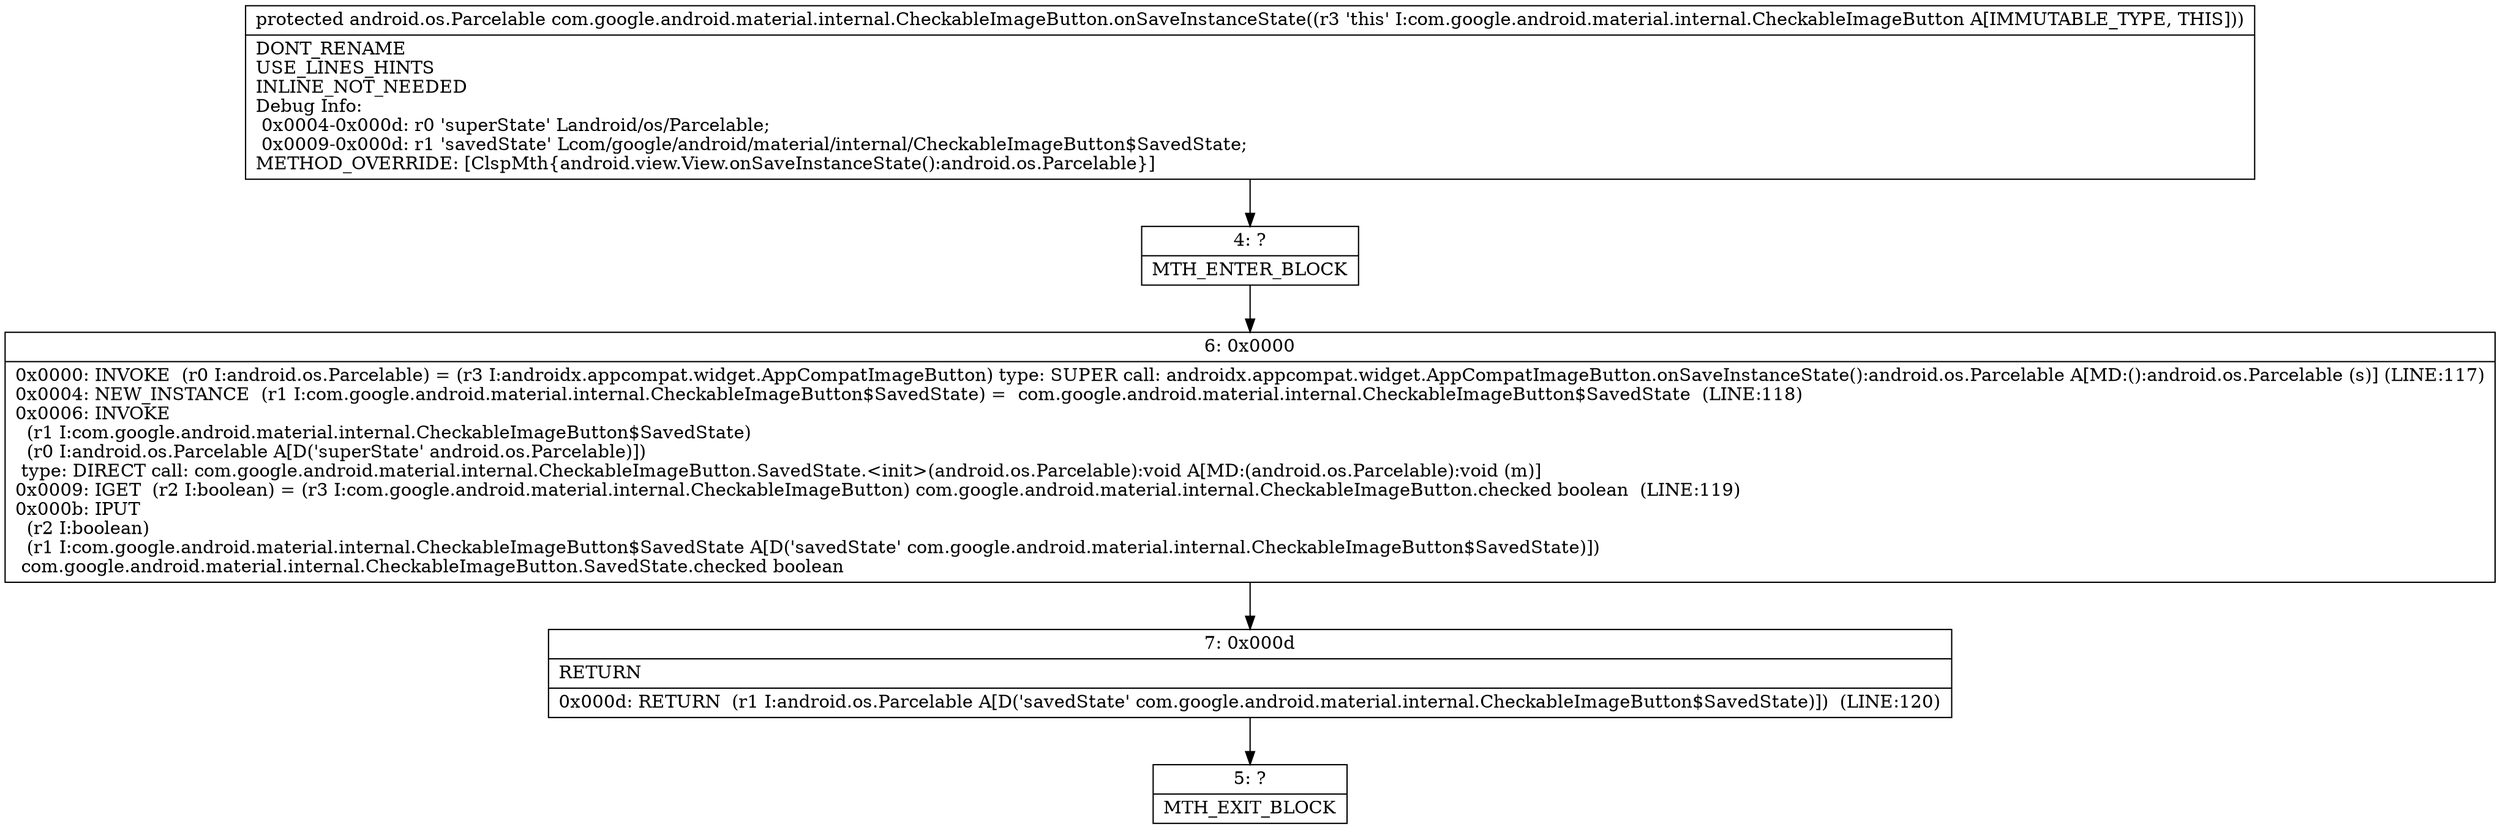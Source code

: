 digraph "CFG forcom.google.android.material.internal.CheckableImageButton.onSaveInstanceState()Landroid\/os\/Parcelable;" {
Node_4 [shape=record,label="{4\:\ ?|MTH_ENTER_BLOCK\l}"];
Node_6 [shape=record,label="{6\:\ 0x0000|0x0000: INVOKE  (r0 I:android.os.Parcelable) = (r3 I:androidx.appcompat.widget.AppCompatImageButton) type: SUPER call: androidx.appcompat.widget.AppCompatImageButton.onSaveInstanceState():android.os.Parcelable A[MD:():android.os.Parcelable (s)] (LINE:117)\l0x0004: NEW_INSTANCE  (r1 I:com.google.android.material.internal.CheckableImageButton$SavedState) =  com.google.android.material.internal.CheckableImageButton$SavedState  (LINE:118)\l0x0006: INVOKE  \l  (r1 I:com.google.android.material.internal.CheckableImageButton$SavedState)\l  (r0 I:android.os.Parcelable A[D('superState' android.os.Parcelable)])\l type: DIRECT call: com.google.android.material.internal.CheckableImageButton.SavedState.\<init\>(android.os.Parcelable):void A[MD:(android.os.Parcelable):void (m)]\l0x0009: IGET  (r2 I:boolean) = (r3 I:com.google.android.material.internal.CheckableImageButton) com.google.android.material.internal.CheckableImageButton.checked boolean  (LINE:119)\l0x000b: IPUT  \l  (r2 I:boolean)\l  (r1 I:com.google.android.material.internal.CheckableImageButton$SavedState A[D('savedState' com.google.android.material.internal.CheckableImageButton$SavedState)])\l com.google.android.material.internal.CheckableImageButton.SavedState.checked boolean \l}"];
Node_7 [shape=record,label="{7\:\ 0x000d|RETURN\l|0x000d: RETURN  (r1 I:android.os.Parcelable A[D('savedState' com.google.android.material.internal.CheckableImageButton$SavedState)])  (LINE:120)\l}"];
Node_5 [shape=record,label="{5\:\ ?|MTH_EXIT_BLOCK\l}"];
MethodNode[shape=record,label="{protected android.os.Parcelable com.google.android.material.internal.CheckableImageButton.onSaveInstanceState((r3 'this' I:com.google.android.material.internal.CheckableImageButton A[IMMUTABLE_TYPE, THIS]))  | DONT_RENAME\lUSE_LINES_HINTS\lINLINE_NOT_NEEDED\lDebug Info:\l  0x0004\-0x000d: r0 'superState' Landroid\/os\/Parcelable;\l  0x0009\-0x000d: r1 'savedState' Lcom\/google\/android\/material\/internal\/CheckableImageButton$SavedState;\lMETHOD_OVERRIDE: [ClspMth\{android.view.View.onSaveInstanceState():android.os.Parcelable\}]\l}"];
MethodNode -> Node_4;Node_4 -> Node_6;
Node_6 -> Node_7;
Node_7 -> Node_5;
}

